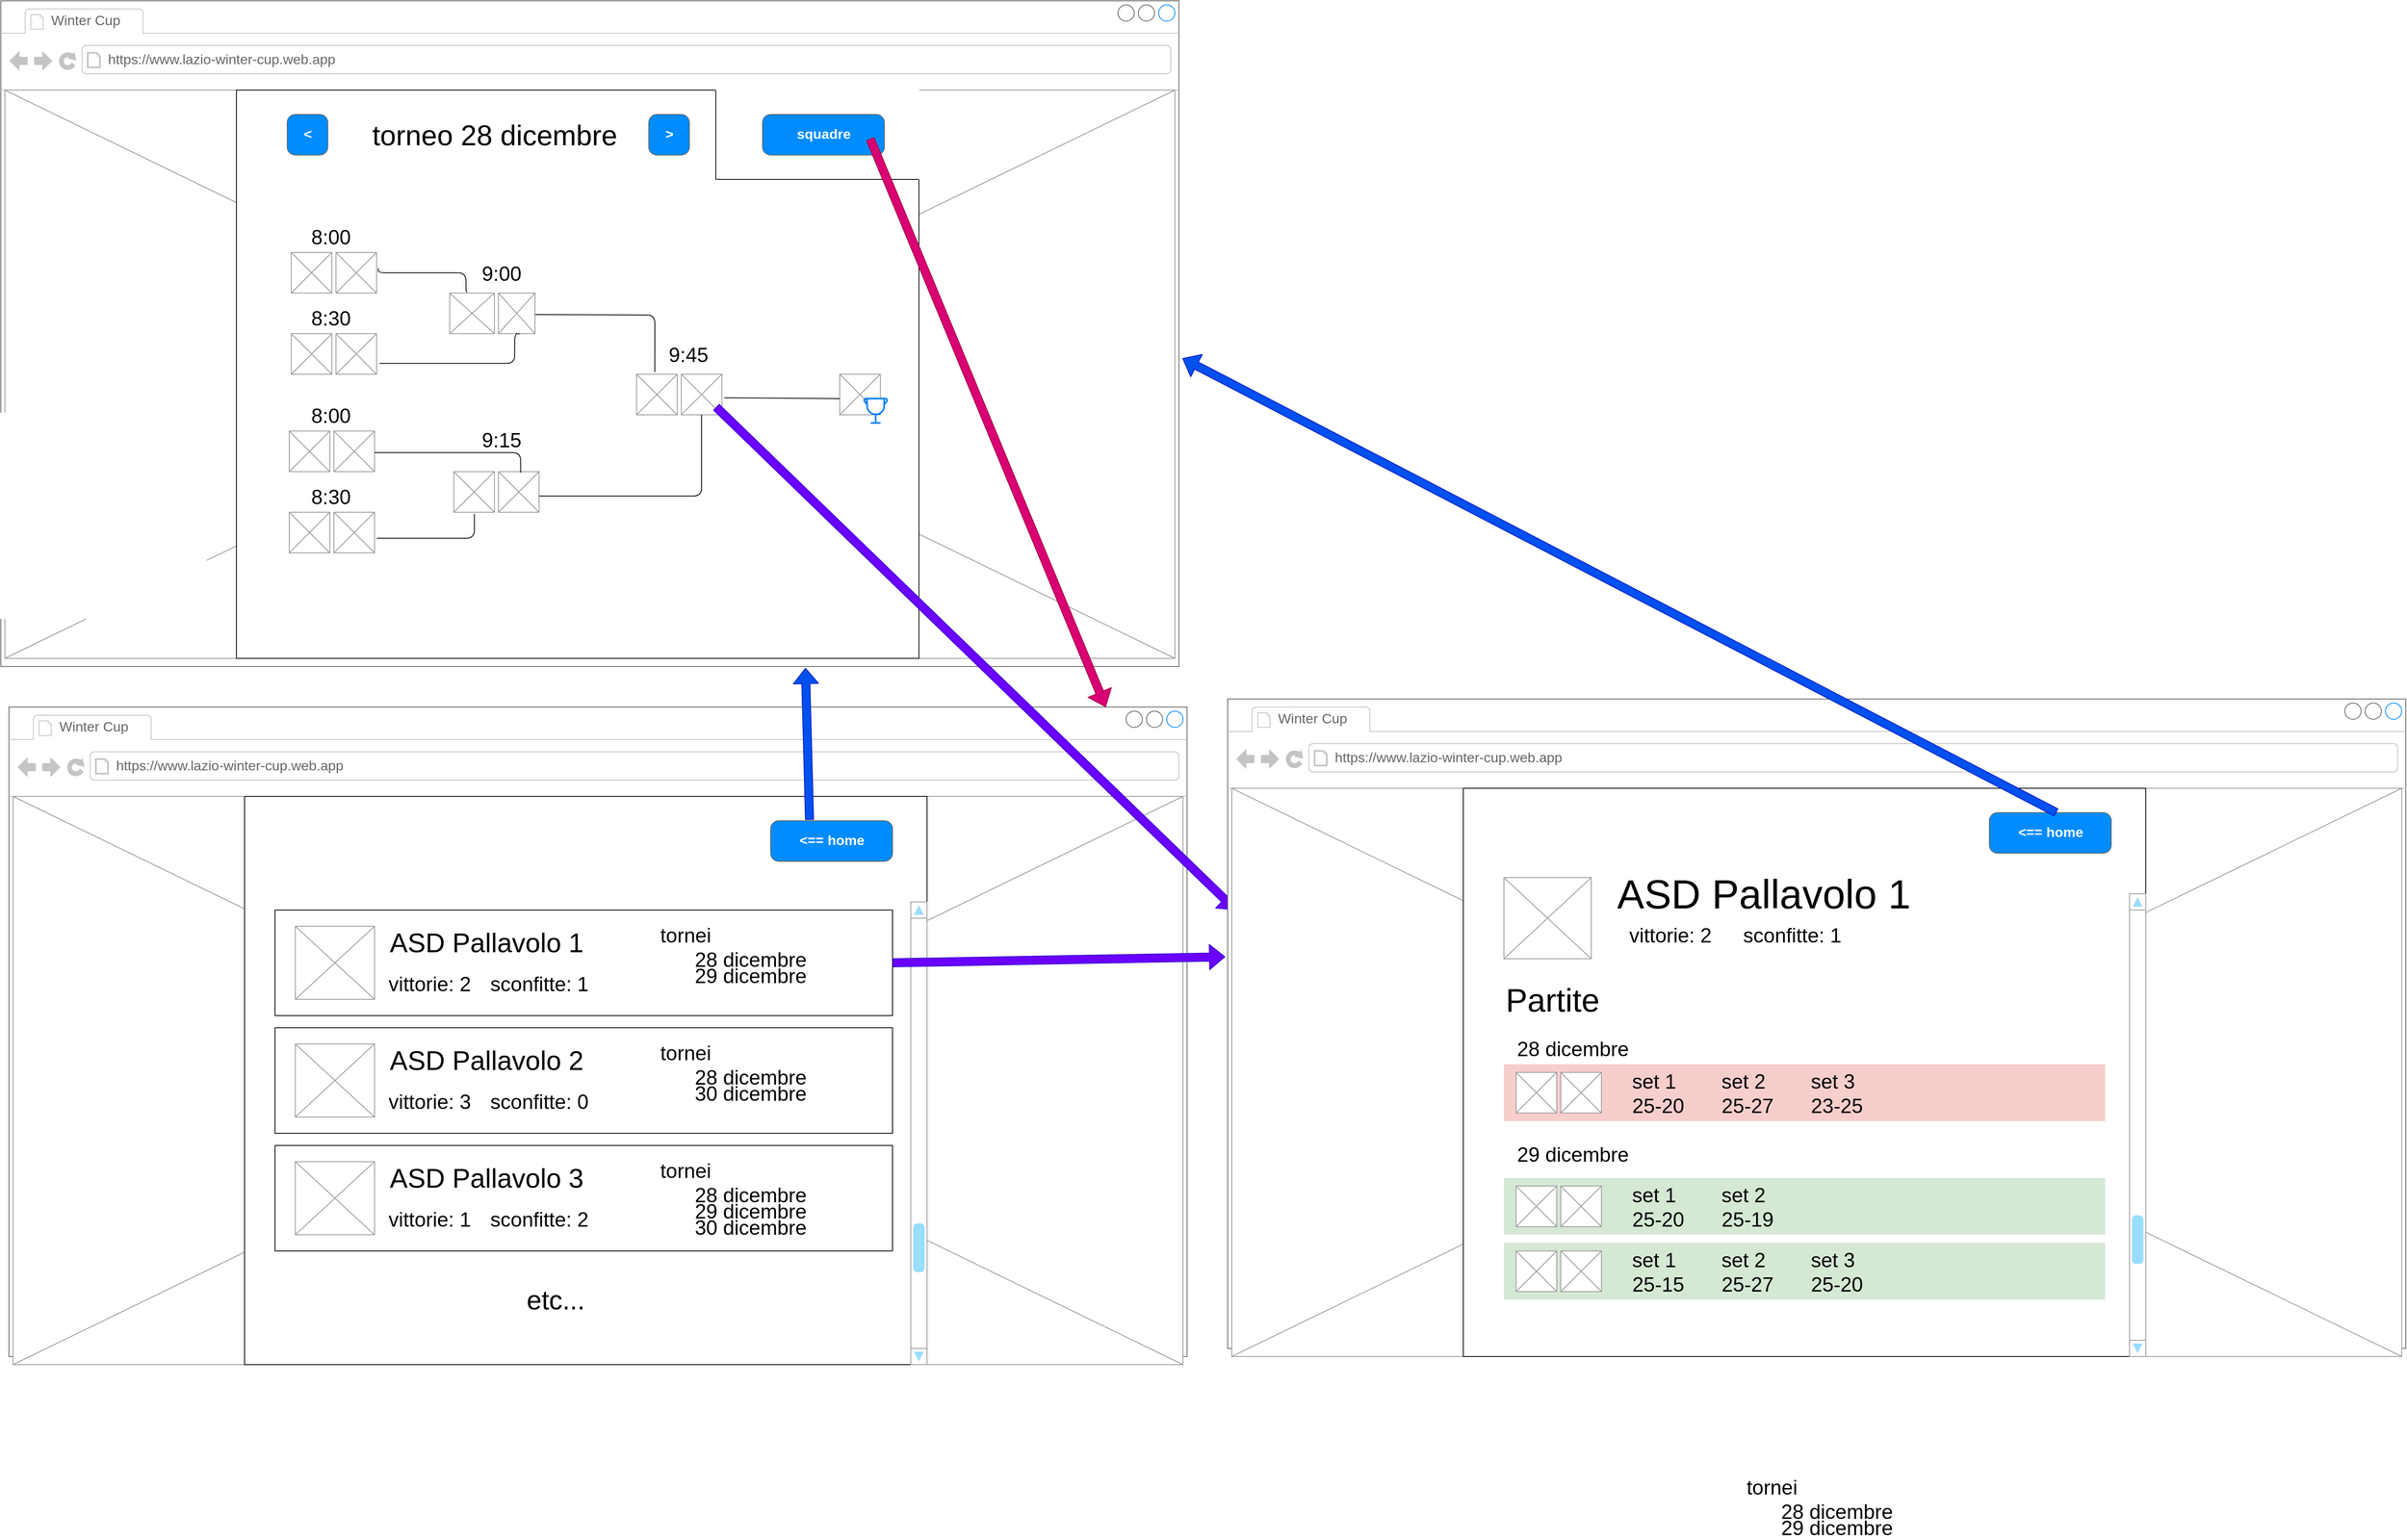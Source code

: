 <mxfile>
    <diagram id="wTPJ9IdSfgJ0zQz6QCl7" name="website">
        <mxGraphModel dx="3533" dy="4213" grid="1" gridSize="10" guides="1" tooltips="1" connect="1" arrows="1" fold="1" page="1" pageScale="1" pageWidth="850" pageHeight="1100" math="0" shadow="0">
            <root>
                <mxCell id="0"/>
                <mxCell id="1" parent="0"/>
                <mxCell id="3" value="" style="strokeWidth=1;shadow=0;dashed=0;align=center;html=1;shape=mxgraph.mockup.containers.browserWindow;rSize=0;strokeColor=#666666;strokeColor2=#008cff;strokeColor3=#c4c4c4;mainText=,;recursiveResize=0;" vertex="1" parent="1">
                    <mxGeometry x="70" y="240" width="1450" height="820" as="geometry"/>
                </mxCell>
                <mxCell id="4" value="Winter Cup" style="strokeWidth=1;shadow=0;dashed=0;align=center;html=1;shape=mxgraph.mockup.containers.anchor;fontSize=17;fontColor=#666666;align=left;" vertex="1" parent="3">
                    <mxGeometry x="60" y="12" width="110" height="26" as="geometry"/>
                </mxCell>
                <mxCell id="5" value="https://www.lazio-winter-cup.web.app" style="strokeWidth=1;shadow=0;dashed=0;align=center;html=1;shape=mxgraph.mockup.containers.anchor;rSize=0;fontSize=17;fontColor=#666666;align=left;" vertex="1" parent="3">
                    <mxGeometry x="130" y="60" width="300" height="26" as="geometry"/>
                </mxCell>
                <mxCell id="37" value="" style="verticalLabelPosition=bottom;shadow=0;dashed=0;align=center;html=1;verticalAlign=top;strokeWidth=1;shape=mxgraph.mockup.graphics.simpleIcon;strokeColor=#999999;" vertex="1" parent="3">
                    <mxGeometry x="5" y="110" width="1440" height="700" as="geometry"/>
                </mxCell>
                <mxCell id="36" value="" style="rounded=0;whiteSpace=wrap;html=1;" vertex="1" parent="3">
                    <mxGeometry x="290" y="110" width="840" height="700" as="geometry"/>
                </mxCell>
                <mxCell id="38" value="" style="rounded=0;whiteSpace=wrap;html=1;strokeColor=#FFFFFF;strokeWidth=1;" vertex="1" parent="3">
                    <mxGeometry x="880" y="110" width="250" height="110" as="geometry"/>
                </mxCell>
                <mxCell id="7" value="squadre" style="strokeWidth=1;shadow=0;dashed=0;align=center;html=1;shape=mxgraph.mockup.buttons.button;strokeColor=#666666;fontColor=#ffffff;mainText=;buttonStyle=round;fontSize=17;fontStyle=1;fillColor=#008cff;whiteSpace=wrap;" vertex="1" parent="3">
                    <mxGeometry x="937.5" y="140" width="150" height="50" as="geometry"/>
                </mxCell>
                <mxCell id="9" value="&amp;gt;" style="strokeWidth=1;shadow=0;dashed=0;align=center;html=1;shape=mxgraph.mockup.buttons.button;strokeColor=#666666;fontColor=#ffffff;mainText=;buttonStyle=round;fontSize=17;fontStyle=1;fillColor=#008cff;whiteSpace=wrap;" vertex="1" parent="3">
                    <mxGeometry x="797.5" y="140" width="50" height="50" as="geometry"/>
                </mxCell>
                <mxCell id="12" value="" style="verticalLabelPosition=bottom;shadow=0;dashed=0;align=center;html=1;verticalAlign=top;strokeWidth=1;shape=mxgraph.mockup.graphics.simpleIcon;strokeColor=#999999;" vertex="1" parent="3">
                    <mxGeometry x="357.5" y="310" width="50" height="50" as="geometry"/>
                </mxCell>
                <mxCell id="33" value="" style="verticalLabelPosition=bottom;shadow=0;dashed=0;align=center;html=1;verticalAlign=top;strokeWidth=1;shape=mxgraph.mockup.graphics.simpleIcon;strokeColor=#999999;" vertex="1" parent="3">
                    <mxGeometry x="1032.5" y="460" width="50" height="50" as="geometry"/>
                </mxCell>
                <mxCell id="40" value="" style="endArrow=none;html=1;entryX=0;entryY=0;entryDx=0;entryDy=0;exitX=0;exitY=1;exitDx=0;exitDy=0;" edge="1" parent="3" source="38" target="38">
                    <mxGeometry width="50" height="50" relative="1" as="geometry">
                        <mxPoint x="930" y="460" as="sourcePoint"/>
                        <mxPoint x="980" y="410" as="targetPoint"/>
                    </mxGeometry>
                </mxCell>
                <mxCell id="39" value="" style="endArrow=none;html=1;entryX=1;entryY=1;entryDx=0;entryDy=0;entryPerimeter=0;exitX=0;exitY=1;exitDx=0;exitDy=0;" edge="1" parent="3" source="38" target="38">
                    <mxGeometry width="50" height="50" relative="1" as="geometry">
                        <mxPoint x="860" y="590" as="sourcePoint"/>
                        <mxPoint x="910" y="540" as="targetPoint"/>
                    </mxGeometry>
                </mxCell>
                <mxCell id="41" value="8:00" style="text;html=1;strokeColor=none;fillColor=none;align=center;verticalAlign=middle;whiteSpace=wrap;rounded=0;fontSize=25;" vertex="1" parent="3">
                    <mxGeometry x="370" y="280" width="72.5" height="20" as="geometry"/>
                </mxCell>
                <mxCell id="42" value="8:30" style="text;html=1;strokeColor=none;fillColor=none;align=center;verticalAlign=middle;whiteSpace=wrap;rounded=0;fontSize=25;" vertex="1" parent="3">
                    <mxGeometry x="370" y="380" width="72.5" height="20" as="geometry"/>
                </mxCell>
                <mxCell id="43" value="8:00" style="text;html=1;strokeColor=none;fillColor=none;align=center;verticalAlign=middle;whiteSpace=wrap;rounded=0;fontSize=25;" vertex="1" parent="3">
                    <mxGeometry x="370" y="500" width="72.5" height="20" as="geometry"/>
                </mxCell>
                <mxCell id="46" value="9:15" style="text;html=1;strokeColor=none;fillColor=none;align=center;verticalAlign=middle;whiteSpace=wrap;rounded=0;fontSize=25;" vertex="1" parent="3">
                    <mxGeometry x="580" y="530" width="72.5" height="20" as="geometry"/>
                </mxCell>
                <mxCell id="8" value="&amp;lt;" style="strokeWidth=1;shadow=0;dashed=0;align=center;html=1;shape=mxgraph.mockup.buttons.button;strokeColor=#666666;fontColor=#ffffff;mainText=;buttonStyle=round;fontSize=17;fontStyle=1;fillColor=#008cff;whiteSpace=wrap;" vertex="1" parent="1">
                    <mxGeometry x="422.5" y="380" width="50" height="50" as="geometry"/>
                </mxCell>
                <mxCell id="10" value="&lt;font style=&quot;font-size: 35px&quot;&gt;torneo 28 dicembre&lt;/font&gt;" style="text;html=1;strokeColor=none;fillColor=none;align=center;verticalAlign=middle;whiteSpace=wrap;rounded=0;" vertex="1" parent="1">
                    <mxGeometry x="497.5" y="395" width="360" height="20" as="geometry"/>
                </mxCell>
                <mxCell id="13" value="" style="verticalLabelPosition=bottom;shadow=0;dashed=0;align=center;html=1;verticalAlign=top;strokeWidth=1;shape=mxgraph.mockup.graphics.simpleIcon;strokeColor=#999999;" vertex="1" parent="1">
                    <mxGeometry x="482.5" y="550" width="50" height="50" as="geometry"/>
                </mxCell>
                <mxCell id="15" value="" style="verticalLabelPosition=bottom;shadow=0;dashed=0;align=center;html=1;verticalAlign=top;strokeWidth=1;shape=mxgraph.mockup.graphics.simpleIcon;strokeColor=#999999;" vertex="1" parent="1">
                    <mxGeometry x="427.5" y="650" width="50" height="50" as="geometry"/>
                </mxCell>
                <mxCell id="16" value="" style="verticalLabelPosition=bottom;shadow=0;dashed=0;align=center;html=1;verticalAlign=top;strokeWidth=1;shape=mxgraph.mockup.graphics.simpleIcon;strokeColor=#999999;" vertex="1" parent="1">
                    <mxGeometry x="482.5" y="650" width="50" height="50" as="geometry"/>
                </mxCell>
                <mxCell id="17" value="" style="verticalLabelPosition=bottom;shadow=0;dashed=0;align=center;html=1;verticalAlign=top;strokeWidth=1;shape=mxgraph.mockup.graphics.simpleIcon;strokeColor=#999999;" vertex="1" parent="1">
                    <mxGeometry x="425" y="770" width="50" height="50" as="geometry"/>
                </mxCell>
                <mxCell id="18" value="" style="verticalLabelPosition=bottom;shadow=0;dashed=0;align=center;html=1;verticalAlign=top;strokeWidth=1;shape=mxgraph.mockup.graphics.simpleIcon;strokeColor=#999999;" vertex="1" parent="1">
                    <mxGeometry x="480" y="770" width="50" height="50" as="geometry"/>
                </mxCell>
                <mxCell id="19" value="" style="verticalLabelPosition=bottom;shadow=0;dashed=0;align=center;html=1;verticalAlign=top;strokeWidth=1;shape=mxgraph.mockup.graphics.simpleIcon;strokeColor=#999999;" vertex="1" parent="1">
                    <mxGeometry x="425" y="870" width="50" height="50" as="geometry"/>
                </mxCell>
                <mxCell id="20" value="" style="verticalLabelPosition=bottom;shadow=0;dashed=0;align=center;html=1;verticalAlign=top;strokeWidth=1;shape=mxgraph.mockup.graphics.simpleIcon;strokeColor=#999999;" vertex="1" parent="1">
                    <mxGeometry x="480" y="870" width="50" height="50" as="geometry"/>
                </mxCell>
                <mxCell id="21" value="" style="endArrow=none;html=1;exitX=1.057;exitY=0.64;exitDx=0;exitDy=0;exitPerimeter=0;entryX=0.507;entryY=1.04;entryDx=0;entryDy=0;entryPerimeter=0;edgeStyle=orthogonalEdgeStyle;" edge="1" parent="1" source="20" target="22">
                    <mxGeometry width="50" height="50" relative="1" as="geometry">
                        <mxPoint x="752.5" y="920" as="sourcePoint"/>
                        <mxPoint x="802.5" y="870" as="targetPoint"/>
                        <Array as="points">
                            <mxPoint x="652.5" y="902"/>
                        </Array>
                    </mxGeometry>
                </mxCell>
                <mxCell id="22" value="" style="verticalLabelPosition=bottom;shadow=0;dashed=0;align=center;html=1;verticalAlign=top;strokeWidth=1;shape=mxgraph.mockup.graphics.simpleIcon;strokeColor=#999999;" vertex="1" parent="1">
                    <mxGeometry x="627.5" y="820" width="50" height="50" as="geometry"/>
                </mxCell>
                <mxCell id="23" value="" style="verticalLabelPosition=bottom;shadow=0;dashed=0;align=center;html=1;verticalAlign=top;strokeWidth=1;shape=mxgraph.mockup.graphics.simpleIcon;strokeColor=#999999;" vertex="1" parent="1">
                    <mxGeometry x="682.5" y="820" width="50" height="50" as="geometry"/>
                </mxCell>
                <mxCell id="24" value="" style="verticalLabelPosition=bottom;shadow=0;dashed=0;align=center;html=1;verticalAlign=top;strokeWidth=1;shape=mxgraph.mockup.graphics.simpleIcon;strokeColor=#999999;" vertex="1" parent="1">
                    <mxGeometry x="622.5" y="600" width="55" height="50" as="geometry"/>
                </mxCell>
                <mxCell id="25" value="" style="verticalLabelPosition=bottom;shadow=0;dashed=0;align=center;html=1;verticalAlign=top;strokeWidth=1;shape=mxgraph.mockup.graphics.simpleIcon;strokeColor=#999999;" vertex="1" parent="1">
                    <mxGeometry x="682.5" y="600" width="45" height="50" as="geometry"/>
                </mxCell>
                <mxCell id="26" value="" style="endArrow=none;html=1;exitX=1.073;exitY=0.732;exitDx=0;exitDy=0;exitPerimeter=0;entryX=0.585;entryY=1.002;entryDx=0;entryDy=0;entryPerimeter=0;edgeStyle=orthogonalEdgeStyle;" edge="1" parent="1" source="16" target="25">
                    <mxGeometry width="50" height="50" relative="1" as="geometry">
                        <mxPoint x="582.5" y="700" as="sourcePoint"/>
                        <mxPoint x="702.5" y="670" as="targetPoint"/>
                        <Array as="points">
                            <mxPoint x="702.5" y="687"/>
                            <mxPoint x="702.5" y="650"/>
                        </Array>
                    </mxGeometry>
                </mxCell>
                <mxCell id="27" value="" style="endArrow=none;html=1;exitX=1.073;exitY=0.732;exitDx=0;exitDy=0;exitPerimeter=0;edgeStyle=orthogonalEdgeStyle;entryX=0.546;entryY=0.026;entryDx=0;entryDy=0;entryPerimeter=0;" edge="1" parent="1" target="23">
                    <mxGeometry width="50" height="50" relative="1" as="geometry">
                        <mxPoint x="530.0" y="796.5" as="sourcePoint"/>
                        <mxPoint x="700.6" y="760.0" as="targetPoint"/>
                        <Array as="points">
                            <mxPoint x="709.5" y="796"/>
                        </Array>
                    </mxGeometry>
                </mxCell>
                <mxCell id="28" value="" style="endArrow=none;html=1;exitX=1.039;exitY=0.39;exitDx=0;exitDy=0;exitPerimeter=0;edgeStyle=orthogonalEdgeStyle;entryX=0.392;entryY=-0.031;entryDx=0;entryDy=0;entryPerimeter=0;" edge="1" parent="1" source="13" target="24">
                    <mxGeometry width="50" height="50" relative="1" as="geometry">
                        <mxPoint x="530" y="575.2" as="sourcePoint"/>
                        <mxPoint x="709.8" y="600.0" as="targetPoint"/>
                        <Array as="points">
                            <mxPoint x="534.5" y="575"/>
                            <mxPoint x="642.5" y="575"/>
                            <mxPoint x="642.5" y="598"/>
                        </Array>
                    </mxGeometry>
                </mxCell>
                <mxCell id="29" value="" style="verticalLabelPosition=bottom;shadow=0;dashed=0;align=center;html=1;verticalAlign=top;strokeWidth=1;shape=mxgraph.mockup.graphics.simpleIcon;strokeColor=#999999;" vertex="1" parent="1">
                    <mxGeometry x="852.5" y="700" width="50" height="50" as="geometry"/>
                </mxCell>
                <mxCell id="30" value="" style="verticalLabelPosition=bottom;shadow=0;dashed=0;align=center;html=1;verticalAlign=top;strokeWidth=1;shape=mxgraph.mockup.graphics.simpleIcon;strokeColor=#999999;" vertex="1" parent="1">
                    <mxGeometry x="907.5" y="700" width="50" height="50" as="geometry"/>
                </mxCell>
                <mxCell id="31" value="" style="endArrow=none;html=1;exitX=1.073;exitY=0.732;exitDx=0;exitDy=0;exitPerimeter=0;entryX=0.449;entryY=-0.056;entryDx=0;entryDy=0;entryPerimeter=0;edgeStyle=orthogonalEdgeStyle;" edge="1" parent="1" target="29">
                    <mxGeometry width="50" height="50" relative="1" as="geometry">
                        <mxPoint x="727.5" y="626.5" as="sourcePoint"/>
                        <mxPoint x="898.1" y="590.0" as="targetPoint"/>
                    </mxGeometry>
                </mxCell>
                <mxCell id="32" value="" style="endArrow=none;html=1;exitX=1;exitY=0.6;exitDx=0;exitDy=0;exitPerimeter=0;edgeStyle=orthogonalEdgeStyle;" edge="1" parent="1" source="23" target="30">
                    <mxGeometry width="50" height="50" relative="1" as="geometry">
                        <mxPoint x="752.5" y="850.03" as="sourcePoint"/>
                        <mxPoint x="899.95" y="920.73" as="targetPoint"/>
                    </mxGeometry>
                </mxCell>
                <mxCell id="34" value="" style="endArrow=none;html=1;exitX=1.06;exitY=0.58;exitDx=0;exitDy=0;exitPerimeter=0;" edge="1" parent="1" source="30">
                    <mxGeometry width="50" height="50" relative="1" as="geometry">
                        <mxPoint x="1062.5" y="920" as="sourcePoint"/>
                        <mxPoint x="1102.5" y="730" as="targetPoint"/>
                    </mxGeometry>
                </mxCell>
                <mxCell id="35" value="" style="html=1;verticalLabelPosition=bottom;align=center;labelBackgroundColor=#ffffff;verticalAlign=top;strokeWidth=2;strokeColor=#0080F0;shadow=0;dashed=0;shape=mxgraph.ios7.icons.trophy;" vertex="1" parent="1">
                    <mxGeometry x="1132.5" y="730" width="28.5" height="30" as="geometry"/>
                </mxCell>
                <mxCell id="44" value="8:30" style="text;html=1;strokeColor=none;fillColor=none;align=center;verticalAlign=middle;whiteSpace=wrap;rounded=0;fontSize=25;" vertex="1" parent="1">
                    <mxGeometry x="440" y="840" width="72.5" height="20" as="geometry"/>
                </mxCell>
                <mxCell id="45" value="9:00" style="text;html=1;strokeColor=none;fillColor=none;align=center;verticalAlign=middle;whiteSpace=wrap;rounded=0;fontSize=25;" vertex="1" parent="1">
                    <mxGeometry x="650" y="565" width="72.5" height="20" as="geometry"/>
                </mxCell>
                <mxCell id="47" value="9:45" style="text;html=1;strokeColor=none;fillColor=none;align=center;verticalAlign=middle;whiteSpace=wrap;rounded=0;fontSize=25;" vertex="1" parent="1">
                    <mxGeometry x="880" y="665" width="72.5" height="20" as="geometry"/>
                </mxCell>
                <mxCell id="48" value="" style="strokeWidth=1;shadow=0;dashed=0;align=center;html=1;shape=mxgraph.mockup.containers.browserWindow;rSize=0;strokeColor=#666666;strokeColor2=#008cff;strokeColor3=#c4c4c4;mainText=,;recursiveResize=0;" vertex="1" parent="1">
                    <mxGeometry x="80" y="1110" width="1450" height="800" as="geometry"/>
                </mxCell>
                <mxCell id="49" value="Winter Cup" style="strokeWidth=1;shadow=0;dashed=0;align=center;html=1;shape=mxgraph.mockup.containers.anchor;fontSize=17;fontColor=#666666;align=left;" vertex="1" parent="48">
                    <mxGeometry x="60" y="12" width="110" height="26" as="geometry"/>
                </mxCell>
                <mxCell id="50" value="https://www.lazio-winter-cup.web.app" style="strokeWidth=1;shadow=0;dashed=0;align=center;html=1;shape=mxgraph.mockup.containers.anchor;rSize=0;fontSize=17;fontColor=#666666;align=left;" vertex="1" parent="48">
                    <mxGeometry x="130" y="60" width="300" height="26" as="geometry"/>
                </mxCell>
                <mxCell id="51" value="" style="verticalLabelPosition=bottom;shadow=0;dashed=0;align=center;html=1;verticalAlign=top;strokeWidth=1;shape=mxgraph.mockup.graphics.simpleIcon;strokeColor=#999999;" vertex="1" parent="48">
                    <mxGeometry x="5" y="110" width="1440" height="700" as="geometry"/>
                </mxCell>
                <mxCell id="52" value="" style="rounded=0;whiteSpace=wrap;html=1;" vertex="1" parent="48">
                    <mxGeometry x="290" y="110" width="840" height="700" as="geometry"/>
                </mxCell>
                <mxCell id="54" value="&amp;lt;== home" style="strokeWidth=1;shadow=0;dashed=0;align=center;html=1;shape=mxgraph.mockup.buttons.button;strokeColor=#666666;fontColor=#ffffff;mainText=;buttonStyle=round;fontSize=17;fontStyle=1;fillColor=#008cff;whiteSpace=wrap;" vertex="1" parent="48">
                    <mxGeometry x="937.5" y="140" width="150" height="50" as="geometry"/>
                </mxCell>
                <mxCell id="94" value="" style="rounded=0;whiteSpace=wrap;html=1;fontSize=33;strokeWidth=1;" vertex="1" parent="48">
                    <mxGeometry x="327.5" y="250" width="760" height="130" as="geometry"/>
                </mxCell>
                <mxCell id="91" value="ASD Pallavolo 1" style="text;html=1;strokeColor=none;fillColor=none;align=center;verticalAlign=middle;whiteSpace=wrap;rounded=0;fontSize=33;" vertex="1" parent="48">
                    <mxGeometry x="447.5" y="280" width="280" height="20" as="geometry"/>
                </mxCell>
                <mxCell id="92" value="vittorie: 2" style="text;html=1;strokeColor=none;fillColor=none;align=center;verticalAlign=middle;whiteSpace=wrap;rounded=0;fontSize=25;" vertex="1" parent="48">
                    <mxGeometry x="447.5" y="330" width="140" height="20" as="geometry"/>
                </mxCell>
                <mxCell id="95" value="tornei" style="text;html=1;strokeColor=none;fillColor=none;align=center;verticalAlign=middle;whiteSpace=wrap;rounded=0;fontSize=25;" vertex="1" parent="48">
                    <mxGeometry x="777.5" y="270" width="110" height="20" as="geometry"/>
                </mxCell>
                <mxCell id="96" value="28 dicembre" style="text;html=1;strokeColor=none;fillColor=none;align=center;verticalAlign=middle;whiteSpace=wrap;rounded=0;fontSize=25;" vertex="1" parent="48">
                    <mxGeometry x="827.5" y="300" width="170" height="20" as="geometry"/>
                </mxCell>
                <mxCell id="107" value="" style="rounded=0;whiteSpace=wrap;html=1;fontSize=33;strokeWidth=1;" vertex="1" parent="48">
                    <mxGeometry x="327.5" y="395" width="760" height="130" as="geometry"/>
                </mxCell>
                <mxCell id="108" value="ASD Pallavolo 2" style="text;html=1;strokeColor=none;fillColor=none;align=center;verticalAlign=middle;whiteSpace=wrap;rounded=0;fontSize=33;" vertex="1" parent="48">
                    <mxGeometry x="447.5" y="425" width="280" height="20" as="geometry"/>
                </mxCell>
                <mxCell id="109" value="vittorie: 3" style="text;html=1;strokeColor=none;fillColor=none;align=center;verticalAlign=middle;whiteSpace=wrap;rounded=0;fontSize=25;" vertex="1" parent="48">
                    <mxGeometry x="447.5" y="475" width="140" height="20" as="geometry"/>
                </mxCell>
                <mxCell id="110" value="tornei" style="text;html=1;strokeColor=none;fillColor=none;align=center;verticalAlign=middle;whiteSpace=wrap;rounded=0;fontSize=25;" vertex="1" parent="48">
                    <mxGeometry x="777.5" y="415" width="110" height="20" as="geometry"/>
                </mxCell>
                <mxCell id="111" value="28 dicembre" style="text;html=1;strokeColor=none;fillColor=none;align=center;verticalAlign=middle;whiteSpace=wrap;rounded=0;fontSize=25;" vertex="1" parent="48">
                    <mxGeometry x="827.5" y="445" width="170" height="20" as="geometry"/>
                </mxCell>
                <mxCell id="112" value="" style="verticalLabelPosition=bottom;shadow=0;dashed=0;align=center;html=1;verticalAlign=top;strokeWidth=1;shape=mxgraph.mockup.graphics.simpleIcon;strokeColor=#999999;" vertex="1" parent="48">
                    <mxGeometry x="352.5" y="415" width="97.5" height="90" as="geometry"/>
                </mxCell>
                <mxCell id="113" value="sconfitte: 0" style="text;html=1;strokeColor=none;fillColor=none;align=center;verticalAlign=middle;whiteSpace=wrap;rounded=0;fontSize=25;" vertex="1" parent="48">
                    <mxGeometry x="577.5" y="475" width="150" height="20" as="geometry"/>
                </mxCell>
                <mxCell id="114" value="30 dicembre" style="text;html=1;strokeColor=none;fillColor=none;align=center;verticalAlign=middle;whiteSpace=wrap;rounded=0;fontSize=25;" vertex="1" parent="48">
                    <mxGeometry x="827.5" y="465" width="170" height="20" as="geometry"/>
                </mxCell>
                <mxCell id="115" value="" style="rounded=0;whiteSpace=wrap;html=1;fontSize=33;strokeWidth=1;" vertex="1" parent="48">
                    <mxGeometry x="327.5" y="540" width="760" height="130" as="geometry"/>
                </mxCell>
                <mxCell id="116" value="ASD Pallavolo 3" style="text;html=1;strokeColor=none;fillColor=none;align=center;verticalAlign=middle;whiteSpace=wrap;rounded=0;fontSize=33;" vertex="1" parent="48">
                    <mxGeometry x="447.5" y="570" width="280" height="20" as="geometry"/>
                </mxCell>
                <mxCell id="117" value="vittorie: 1" style="text;html=1;strokeColor=none;fillColor=none;align=center;verticalAlign=middle;whiteSpace=wrap;rounded=0;fontSize=25;" vertex="1" parent="48">
                    <mxGeometry x="447.5" y="620" width="140" height="20" as="geometry"/>
                </mxCell>
                <mxCell id="118" value="tornei" style="text;html=1;strokeColor=none;fillColor=none;align=center;verticalAlign=middle;whiteSpace=wrap;rounded=0;fontSize=25;" vertex="1" parent="48">
                    <mxGeometry x="777.5" y="560" width="110" height="20" as="geometry"/>
                </mxCell>
                <mxCell id="119" value="28 dicembre" style="text;html=1;strokeColor=none;fillColor=none;align=center;verticalAlign=middle;whiteSpace=wrap;rounded=0;fontSize=25;" vertex="1" parent="48">
                    <mxGeometry x="827.5" y="590" width="170" height="20" as="geometry"/>
                </mxCell>
                <mxCell id="120" value="" style="verticalLabelPosition=bottom;shadow=0;dashed=0;align=center;html=1;verticalAlign=top;strokeWidth=1;shape=mxgraph.mockup.graphics.simpleIcon;strokeColor=#999999;" vertex="1" parent="48">
                    <mxGeometry x="352.5" y="560" width="97.5" height="90" as="geometry"/>
                </mxCell>
                <mxCell id="121" value="sconfitte: 2" style="text;html=1;strokeColor=none;fillColor=none;align=center;verticalAlign=middle;whiteSpace=wrap;rounded=0;fontSize=25;" vertex="1" parent="48">
                    <mxGeometry x="577.5" y="620" width="150" height="20" as="geometry"/>
                </mxCell>
                <mxCell id="122" value="29 dicembre" style="text;html=1;strokeColor=none;fillColor=none;align=center;verticalAlign=middle;whiteSpace=wrap;rounded=0;fontSize=25;" vertex="1" parent="48">
                    <mxGeometry x="827.5" y="610" width="170" height="20" as="geometry"/>
                </mxCell>
                <mxCell id="204" value="" style="shape=flexArrow;endArrow=classic;html=1;fontSize=40;fillColor=#6a00ff;strokeColor=#3700CC;exitX=0.857;exitY=0.807;exitDx=0;exitDy=0;exitPerimeter=0;" edge="1" parent="48" source="30">
                    <mxGeometry width="50" height="50" relative="1" as="geometry">
                        <mxPoint x="880" y="-370" as="sourcePoint"/>
                        <mxPoint x="1510" y="250" as="targetPoint"/>
                    </mxGeometry>
                </mxCell>
                <mxCell id="90" value="" style="verticalLabelPosition=bottom;shadow=0;dashed=0;align=center;html=1;verticalAlign=top;strokeWidth=1;shape=mxgraph.mockup.graphics.simpleIcon;strokeColor=#999999;" vertex="1" parent="1">
                    <mxGeometry x="432.5" y="1380" width="97.5" height="90" as="geometry"/>
                </mxCell>
                <mxCell id="93" value="sconfitte: 1" style="text;html=1;strokeColor=none;fillColor=none;align=center;verticalAlign=middle;whiteSpace=wrap;rounded=0;fontSize=25;" vertex="1" parent="1">
                    <mxGeometry x="657.5" y="1440" width="150" height="20" as="geometry"/>
                </mxCell>
                <mxCell id="97" value="29 dicembre" style="text;html=1;strokeColor=none;fillColor=none;align=center;verticalAlign=middle;whiteSpace=wrap;rounded=0;fontSize=25;" vertex="1" parent="1">
                    <mxGeometry x="907.5" y="1430" width="170" height="20" as="geometry"/>
                </mxCell>
                <mxCell id="131" value="" style="verticalLabelPosition=bottom;shadow=0;dashed=0;align=center;html=1;verticalAlign=top;strokeWidth=1;shape=mxgraph.mockup.navigation.scrollBar;strokeColor=#999999;barPos=20;fillColor2=#99ddff;strokeColor2=none;direction=north;fontSize=33;" vertex="1" parent="1">
                    <mxGeometry x="1190" y="1350" width="20" height="570" as="geometry"/>
                </mxCell>
                <mxCell id="132" value="etc..." style="text;html=1;strokeColor=none;fillColor=none;align=center;verticalAlign=middle;whiteSpace=wrap;rounded=0;fontSize=33;" vertex="1" parent="1">
                    <mxGeometry x="732.5" y="1830" width="40" height="20" as="geometry"/>
                </mxCell>
                <mxCell id="133" value="30&amp;nbsp;dicembre" style="text;html=1;strokeColor=none;fillColor=none;align=center;verticalAlign=middle;whiteSpace=wrap;rounded=0;fontSize=25;" vertex="1" parent="1">
                    <mxGeometry x="907.5" y="1740" width="170" height="20" as="geometry"/>
                </mxCell>
                <mxCell id="135" value="" style="strokeWidth=1;shadow=0;dashed=0;align=center;html=1;shape=mxgraph.mockup.containers.browserWindow;rSize=0;strokeColor=#666666;strokeColor2=#008cff;strokeColor3=#c4c4c4;mainText=,;recursiveResize=0;" vertex="1" parent="1">
                    <mxGeometry x="1580" y="1100" width="1450" height="800" as="geometry"/>
                </mxCell>
                <mxCell id="136" value="Winter Cup" style="strokeWidth=1;shadow=0;dashed=0;align=center;html=1;shape=mxgraph.mockup.containers.anchor;fontSize=17;fontColor=#666666;align=left;" vertex="1" parent="135">
                    <mxGeometry x="60" y="12" width="110" height="26" as="geometry"/>
                </mxCell>
                <mxCell id="137" value="https://www.lazio-winter-cup.web.app" style="strokeWidth=1;shadow=0;dashed=0;align=center;html=1;shape=mxgraph.mockup.containers.anchor;rSize=0;fontSize=17;fontColor=#666666;align=left;" vertex="1" parent="135">
                    <mxGeometry x="130" y="60" width="300" height="26" as="geometry"/>
                </mxCell>
                <mxCell id="138" value="" style="verticalLabelPosition=bottom;shadow=0;dashed=0;align=center;html=1;verticalAlign=top;strokeWidth=1;shape=mxgraph.mockup.graphics.simpleIcon;strokeColor=#999999;" vertex="1" parent="135">
                    <mxGeometry x="5" y="110" width="1440" height="700" as="geometry"/>
                </mxCell>
                <mxCell id="139" value="" style="rounded=0;whiteSpace=wrap;html=1;" vertex="1" parent="135">
                    <mxGeometry x="290" y="110" width="840" height="700" as="geometry"/>
                </mxCell>
                <mxCell id="140" value="&amp;lt;== home" style="strokeWidth=1;shadow=0;dashed=0;align=center;html=1;shape=mxgraph.mockup.buttons.button;strokeColor=#666666;fontColor=#ffffff;mainText=;buttonStyle=round;fontSize=17;fontStyle=1;fillColor=#008cff;whiteSpace=wrap;" vertex="1" parent="135">
                    <mxGeometry x="937.5" y="140" width="150" height="50" as="geometry"/>
                </mxCell>
                <mxCell id="142" value="ASD Pallavolo 1" style="text;html=1;strokeColor=none;fillColor=none;align=center;verticalAlign=middle;whiteSpace=wrap;rounded=0;fontSize=50;" vertex="1" parent="135">
                    <mxGeometry x="470" y="230" width="380" height="20" as="geometry"/>
                </mxCell>
                <mxCell id="143" value="vittorie: 2" style="text;html=1;strokeColor=none;fillColor=none;align=center;verticalAlign=middle;whiteSpace=wrap;rounded=0;fontSize=25;" vertex="1" parent="135">
                    <mxGeometry x="475" y="280" width="140" height="20" as="geometry"/>
                </mxCell>
                <mxCell id="144" value="tornei" style="text;html=1;strokeColor=none;fillColor=none;align=center;verticalAlign=middle;whiteSpace=wrap;rounded=0;fontSize=25;" vertex="1" parent="135">
                    <mxGeometry x="615" y="960" width="110" height="20" as="geometry"/>
                </mxCell>
                <mxCell id="145" value="28 dicembre" style="text;html=1;strokeColor=none;fillColor=none;align=center;verticalAlign=middle;whiteSpace=wrap;rounded=0;fontSize=25;" vertex="1" parent="135">
                    <mxGeometry x="665" y="990" width="170" height="20" as="geometry"/>
                </mxCell>
                <mxCell id="181" value="" style="rounded=0;whiteSpace=wrap;html=1;fontSize=40;strokeWidth=1;fillColor=#f8cecc;strokeColor=none;" vertex="1" parent="135">
                    <mxGeometry x="340" y="450" width="740" height="70" as="geometry"/>
                </mxCell>
                <mxCell id="176" value="25-20" style="text;html=1;strokeColor=none;fillColor=none;align=center;verticalAlign=middle;whiteSpace=wrap;rounded=0;fontSize=25;" vertex="1" parent="135">
                    <mxGeometry x="475" y="490" width="110" height="20" as="geometry"/>
                </mxCell>
                <mxCell id="177" value="25-27" style="text;html=1;strokeColor=none;fillColor=none;align=center;verticalAlign=middle;whiteSpace=wrap;rounded=0;fontSize=25;" vertex="1" parent="135">
                    <mxGeometry x="585" y="490" width="110" height="20" as="geometry"/>
                </mxCell>
                <mxCell id="178" value="set 2" style="text;html=1;strokeColor=none;fillColor=none;align=center;verticalAlign=middle;whiteSpace=wrap;rounded=0;fontSize=25;" vertex="1" parent="135">
                    <mxGeometry x="580" y="460" width="110" height="20" as="geometry"/>
                </mxCell>
                <mxCell id="183" value="" style="rounded=0;whiteSpace=wrap;html=1;fontSize=40;strokeWidth=1;fillColor=#d5e8d4;strokeColor=none;" vertex="1" parent="135">
                    <mxGeometry x="340" y="590" width="740" height="70" as="geometry"/>
                </mxCell>
                <mxCell id="184" value="25-20" style="text;html=1;strokeColor=none;fillColor=none;align=center;verticalAlign=middle;whiteSpace=wrap;rounded=0;fontSize=25;" vertex="1" parent="135">
                    <mxGeometry x="475" y="630" width="110" height="20" as="geometry"/>
                </mxCell>
                <mxCell id="185" value="25-19" style="text;html=1;strokeColor=none;fillColor=none;align=center;verticalAlign=middle;whiteSpace=wrap;rounded=0;fontSize=25;" vertex="1" parent="135">
                    <mxGeometry x="585" y="630" width="110" height="20" as="geometry"/>
                </mxCell>
                <mxCell id="186" value="set 2" style="text;html=1;strokeColor=none;fillColor=none;align=center;verticalAlign=middle;whiteSpace=wrap;rounded=0;fontSize=25;" vertex="1" parent="135">
                    <mxGeometry x="580" y="600" width="110" height="20" as="geometry"/>
                </mxCell>
                <mxCell id="187" value="" style="verticalLabelPosition=bottom;shadow=0;dashed=0;align=center;html=1;verticalAlign=top;strokeWidth=1;shape=mxgraph.mockup.graphics.simpleIcon;strokeColor=#999999;" vertex="1" parent="135">
                    <mxGeometry x="355" y="600" width="50" height="50" as="geometry"/>
                </mxCell>
                <mxCell id="188" value="" style="verticalLabelPosition=bottom;shadow=0;dashed=0;align=center;html=1;verticalAlign=top;strokeWidth=1;shape=mxgraph.mockup.graphics.simpleIcon;strokeColor=#999999;" vertex="1" parent="135">
                    <mxGeometry x="410" y="600" width="50" height="50" as="geometry"/>
                </mxCell>
                <mxCell id="189" value="set 1" style="text;html=1;strokeColor=none;fillColor=none;align=center;verticalAlign=middle;whiteSpace=wrap;rounded=0;fontSize=25;" vertex="1" parent="135">
                    <mxGeometry x="470" y="600" width="110" height="20" as="geometry"/>
                </mxCell>
                <mxCell id="193" value="" style="rounded=0;whiteSpace=wrap;html=1;fontSize=40;strokeWidth=1;fillColor=#d5e8d4;strokeColor=none;" vertex="1" parent="135">
                    <mxGeometry x="340" y="670" width="740" height="70" as="geometry"/>
                </mxCell>
                <mxCell id="194" value="25-15" style="text;html=1;strokeColor=none;fillColor=none;align=center;verticalAlign=middle;whiteSpace=wrap;rounded=0;fontSize=25;" vertex="1" parent="135">
                    <mxGeometry x="475" y="710" width="110" height="20" as="geometry"/>
                </mxCell>
                <mxCell id="195" value="25-27" style="text;html=1;strokeColor=none;fillColor=none;align=center;verticalAlign=middle;whiteSpace=wrap;rounded=0;fontSize=25;" vertex="1" parent="135">
                    <mxGeometry x="585" y="710" width="110" height="20" as="geometry"/>
                </mxCell>
                <mxCell id="196" value="set 2" style="text;html=1;strokeColor=none;fillColor=none;align=center;verticalAlign=middle;whiteSpace=wrap;rounded=0;fontSize=25;" vertex="1" parent="135">
                    <mxGeometry x="580" y="680" width="110" height="20" as="geometry"/>
                </mxCell>
                <mxCell id="197" value="" style="verticalLabelPosition=bottom;shadow=0;dashed=0;align=center;html=1;verticalAlign=top;strokeWidth=1;shape=mxgraph.mockup.graphics.simpleIcon;strokeColor=#999999;" vertex="1" parent="135">
                    <mxGeometry x="355" y="680" width="50" height="50" as="geometry"/>
                </mxCell>
                <mxCell id="198" value="" style="verticalLabelPosition=bottom;shadow=0;dashed=0;align=center;html=1;verticalAlign=top;strokeWidth=1;shape=mxgraph.mockup.graphics.simpleIcon;strokeColor=#999999;" vertex="1" parent="135">
                    <mxGeometry x="410" y="680" width="50" height="50" as="geometry"/>
                </mxCell>
                <mxCell id="199" value="set 1" style="text;html=1;strokeColor=none;fillColor=none;align=center;verticalAlign=middle;whiteSpace=wrap;rounded=0;fontSize=25;" vertex="1" parent="135">
                    <mxGeometry x="470" y="680" width="110" height="20" as="geometry"/>
                </mxCell>
                <mxCell id="200" value="set 3" style="text;html=1;strokeColor=none;fillColor=none;align=center;verticalAlign=middle;whiteSpace=wrap;rounded=0;fontSize=25;" vertex="1" parent="135">
                    <mxGeometry x="690" y="680" width="110" height="20" as="geometry"/>
                </mxCell>
                <mxCell id="201" value="25-20" style="text;html=1;strokeColor=none;fillColor=none;align=center;verticalAlign=middle;whiteSpace=wrap;rounded=0;fontSize=25;" vertex="1" parent="135">
                    <mxGeometry x="695" y="710" width="110" height="20" as="geometry"/>
                </mxCell>
                <mxCell id="162" value="" style="verticalLabelPosition=bottom;shadow=0;dashed=0;align=center;html=1;verticalAlign=top;strokeWidth=1;shape=mxgraph.mockup.graphics.simpleIcon;strokeColor=#999999;" vertex="1" parent="1">
                    <mxGeometry x="1920" y="1320" width="107.5" height="100" as="geometry"/>
                </mxCell>
                <mxCell id="163" value="sconfitte: 1" style="text;html=1;strokeColor=none;fillColor=none;align=center;verticalAlign=middle;whiteSpace=wrap;rounded=0;fontSize=25;" vertex="1" parent="1">
                    <mxGeometry x="2200" y="1380" width="150" height="20" as="geometry"/>
                </mxCell>
                <mxCell id="164" value="29 dicembre" style="text;html=1;strokeColor=none;fillColor=none;align=center;verticalAlign=middle;whiteSpace=wrap;rounded=0;fontSize=25;" vertex="1" parent="1">
                    <mxGeometry x="2245" y="2110" width="170" height="20" as="geometry"/>
                </mxCell>
                <mxCell id="165" value="" style="verticalLabelPosition=bottom;shadow=0;dashed=0;align=center;html=1;verticalAlign=top;strokeWidth=1;shape=mxgraph.mockup.navigation.scrollBar;strokeColor=#999999;barPos=20;fillColor2=#99ddff;strokeColor2=none;direction=north;fontSize=33;" vertex="1" parent="1">
                    <mxGeometry x="2690" y="1340" width="20" height="570" as="geometry"/>
                </mxCell>
                <mxCell id="168" value="Partite" style="text;html=1;strokeColor=none;fillColor=none;align=center;verticalAlign=middle;whiteSpace=wrap;rounded=0;fontSize=40;" vertex="1" parent="1">
                    <mxGeometry x="1920" y="1460" width="120" height="20" as="geometry"/>
                </mxCell>
                <mxCell id="171" value="28 dicembre" style="text;html=1;strokeColor=none;fillColor=none;align=center;verticalAlign=middle;whiteSpace=wrap;rounded=0;fontSize=25;" vertex="1" parent="1">
                    <mxGeometry x="1920" y="1520" width="170" height="20" as="geometry"/>
                </mxCell>
                <mxCell id="173" value="" style="verticalLabelPosition=bottom;shadow=0;dashed=0;align=center;html=1;verticalAlign=top;strokeWidth=1;shape=mxgraph.mockup.graphics.simpleIcon;strokeColor=#999999;" vertex="1" parent="1">
                    <mxGeometry x="1935" y="1560" width="50" height="50" as="geometry"/>
                </mxCell>
                <mxCell id="174" value="" style="verticalLabelPosition=bottom;shadow=0;dashed=0;align=center;html=1;verticalAlign=top;strokeWidth=1;shape=mxgraph.mockup.graphics.simpleIcon;strokeColor=#999999;" vertex="1" parent="1">
                    <mxGeometry x="1990" y="1560" width="50" height="50" as="geometry"/>
                </mxCell>
                <mxCell id="175" value="set 1" style="text;html=1;strokeColor=none;fillColor=none;align=center;verticalAlign=middle;whiteSpace=wrap;rounded=0;fontSize=25;" vertex="1" parent="1">
                    <mxGeometry x="2050" y="1560" width="110" height="20" as="geometry"/>
                </mxCell>
                <mxCell id="180" value="set 3" style="text;html=1;strokeColor=none;fillColor=none;align=center;verticalAlign=middle;whiteSpace=wrap;rounded=0;fontSize=25;" vertex="1" parent="1">
                    <mxGeometry x="2270" y="1560" width="110" height="20" as="geometry"/>
                </mxCell>
                <mxCell id="179" value="23-25" style="text;html=1;strokeColor=none;fillColor=none;align=center;verticalAlign=middle;whiteSpace=wrap;rounded=0;fontSize=25;" vertex="1" parent="1">
                    <mxGeometry x="2275" y="1590" width="110" height="20" as="geometry"/>
                </mxCell>
                <mxCell id="182" value="29 dicembre" style="text;html=1;strokeColor=none;fillColor=none;align=center;verticalAlign=middle;whiteSpace=wrap;rounded=0;fontSize=25;" vertex="1" parent="1">
                    <mxGeometry x="1920" y="1650" width="170" height="20" as="geometry"/>
                </mxCell>
                <mxCell id="202" value="" style="shape=flexArrow;endArrow=classic;html=1;fontSize=40;fillColor=#6a00ff;strokeColor=#3700CC;exitX=1;exitY=0.5;exitDx=0;exitDy=0;entryX=-0.002;entryY=0.397;entryDx=0;entryDy=0;entryPerimeter=0;" edge="1" parent="1" source="94" target="135">
                    <mxGeometry width="50" height="50" relative="1" as="geometry">
                        <mxPoint x="1650" y="870" as="sourcePoint"/>
                        <mxPoint x="1550" y="1300" as="targetPoint"/>
                    </mxGeometry>
                </mxCell>
                <mxCell id="203" value="" style="shape=flexArrow;endArrow=classic;html=1;fontSize=40;fillColor=#d80073;strokeColor=#A50040;entryX=0.931;entryY=0;entryDx=0;entryDy=0;entryPerimeter=0;" edge="1" parent="1" target="48">
                    <mxGeometry width="50" height="50" relative="1" as="geometry">
                        <mxPoint x="1140" y="410" as="sourcePoint"/>
                        <mxPoint x="1869.6" y="621.3" as="targetPoint"/>
                    </mxGeometry>
                </mxCell>
                <mxCell id="205" value="" style="shape=flexArrow;endArrow=classic;html=1;fontSize=40;fillColor=#0050ef;strokeColor=#001DBC;exitX=0.55;exitY=0;exitDx=0;exitDy=0;exitPerimeter=0;entryX=1.003;entryY=0.537;entryDx=0;entryDy=0;entryPerimeter=0;" edge="1" parent="1" source="140" target="3">
                    <mxGeometry width="50" height="50" relative="1" as="geometry">
                        <mxPoint x="2260" y="210" as="sourcePoint"/>
                        <mxPoint x="1560" y="690" as="targetPoint"/>
                    </mxGeometry>
                </mxCell>
                <mxCell id="206" value="" style="shape=flexArrow;endArrow=classic;html=1;fontSize=40;fillColor=#0050ef;strokeColor=#001DBC;entryX=0.683;entryY=1.002;entryDx=0;entryDy=0;entryPerimeter=0;exitX=0.319;exitY=-0.021;exitDx=0;exitDy=0;exitPerimeter=0;" edge="1" parent="1" source="54" target="3">
                    <mxGeometry width="50" height="50" relative="1" as="geometry">
                        <mxPoint x="1070" y="1230" as="sourcePoint"/>
                        <mxPoint x="40" y="690.34" as="targetPoint"/>
                    </mxGeometry>
                </mxCell>
            </root>
        </mxGraphModel>
    </diagram>
</mxfile>
